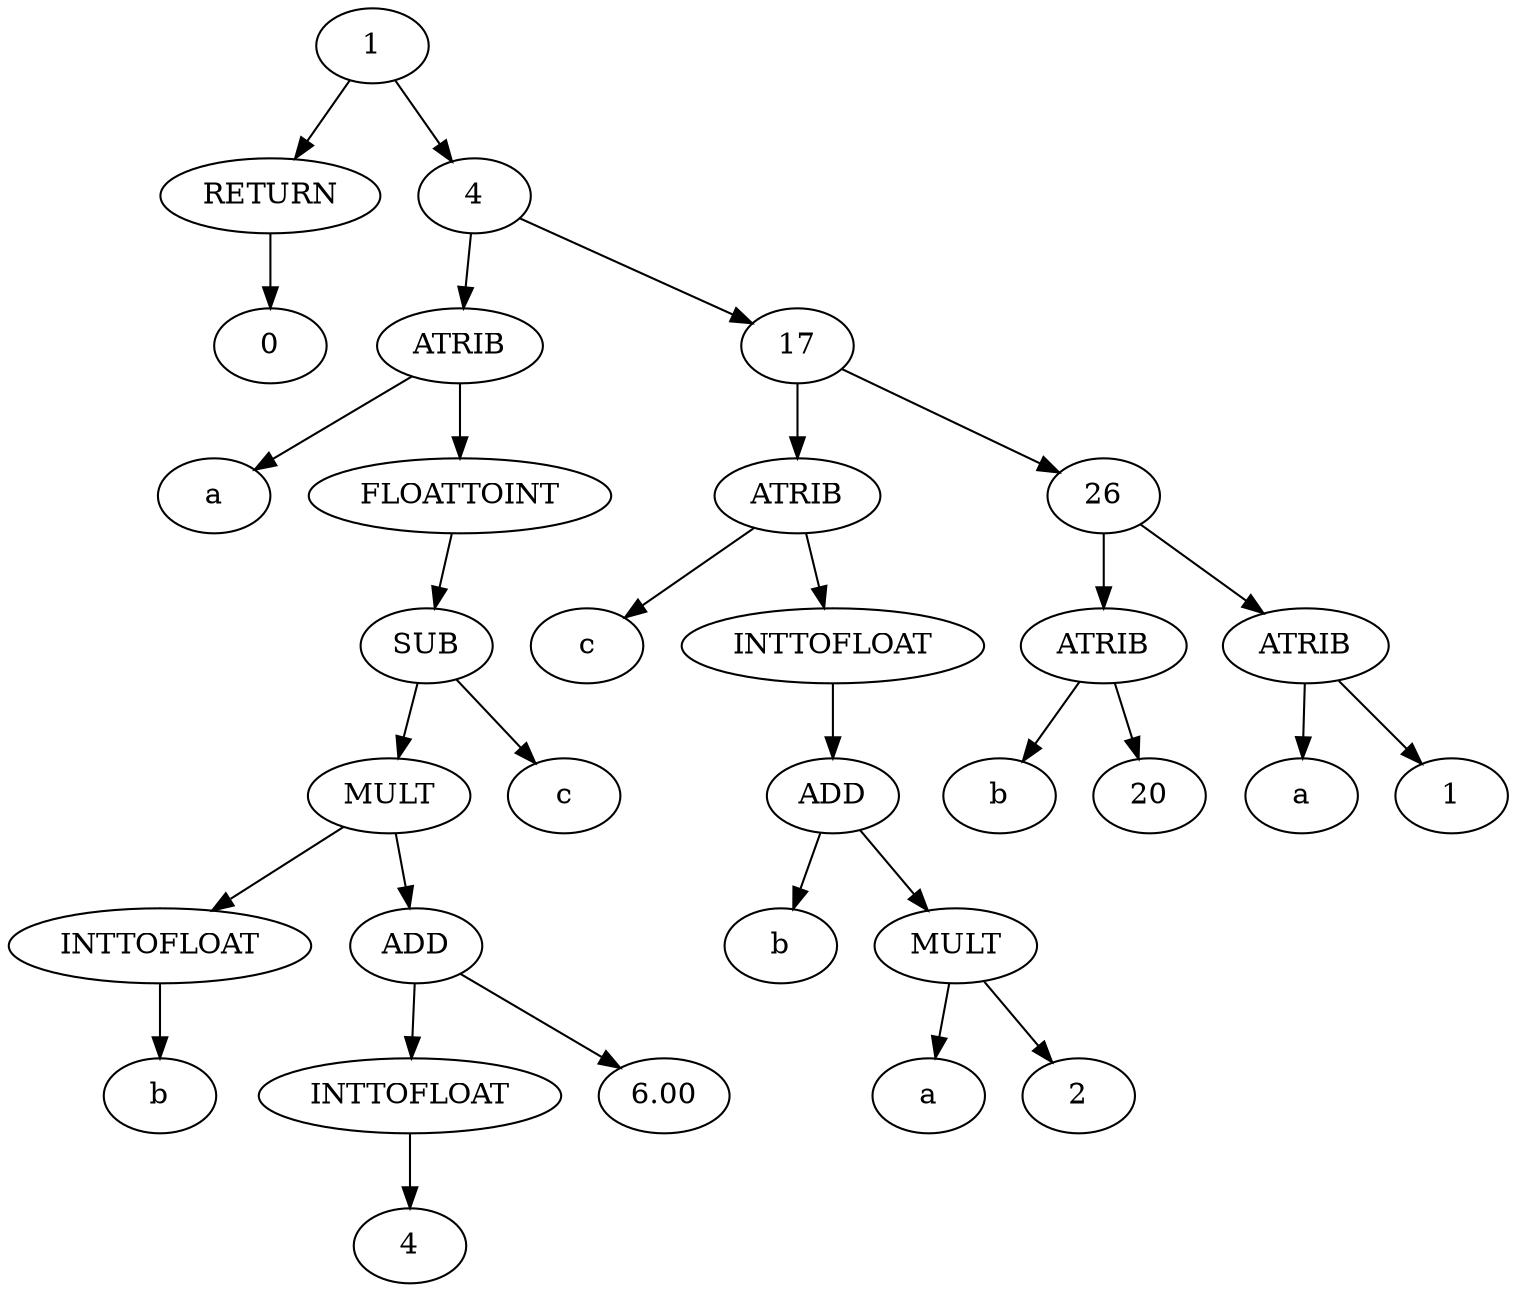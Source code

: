 digraph G {
	2 [label = "RETURN"];
	3 [label = "0"];
	5 [label = "ATRIB"];
	6 [label = "a"];
	7 [label = "FLOATTOINT"];
	8 [label = "SUB"];
	9 [label = "MULT"];
	10 [label = "INTTOFLOAT"];
	11 [label = "b"];
	12 [label = "ADD"];
	13 [label = "INTTOFLOAT"];
	14 [label = "4"];
	15 [label = "6.00"];
	16 [label = "c"];
	18 [label = "ATRIB"];
	19 [label = "c"];
	20 [label = "INTTOFLOAT"];
	21 [label = "ADD"];
	22 [label = "b"];
	23 [label = "MULT"];
	24 [label = "a"];
	25 [label = "2"];
	27 [label = "ATRIB"];
	28 [label = "b"];
	29 [label = "20"];
	30 [label = "ATRIB"];
	31 [label = "a"];
	32 [label = "1"];
	1 -> 2;
	2 -> 3;
	1 -> 4;
	4 -> 5;
	5 -> 6;
	5 -> 7;
	7 -> 8;
	8 -> 9;
	9 -> 10;
	10 -> 11;
	9 -> 12;
	12 -> 13;
	13 -> 14;
	12 -> 15;
	8 -> 16;
	4 -> 17;
	17 -> 18;
	18 -> 19;
	18 -> 20;
	20 -> 21;
	21 -> 22;
	21 -> 23;
	23 -> 24;
	23 -> 25;
	17 -> 26;
	26 -> 27;
	27 -> 28;
	27 -> 29;
	26 -> 30;
	30 -> 31;
	30 -> 32;
}
